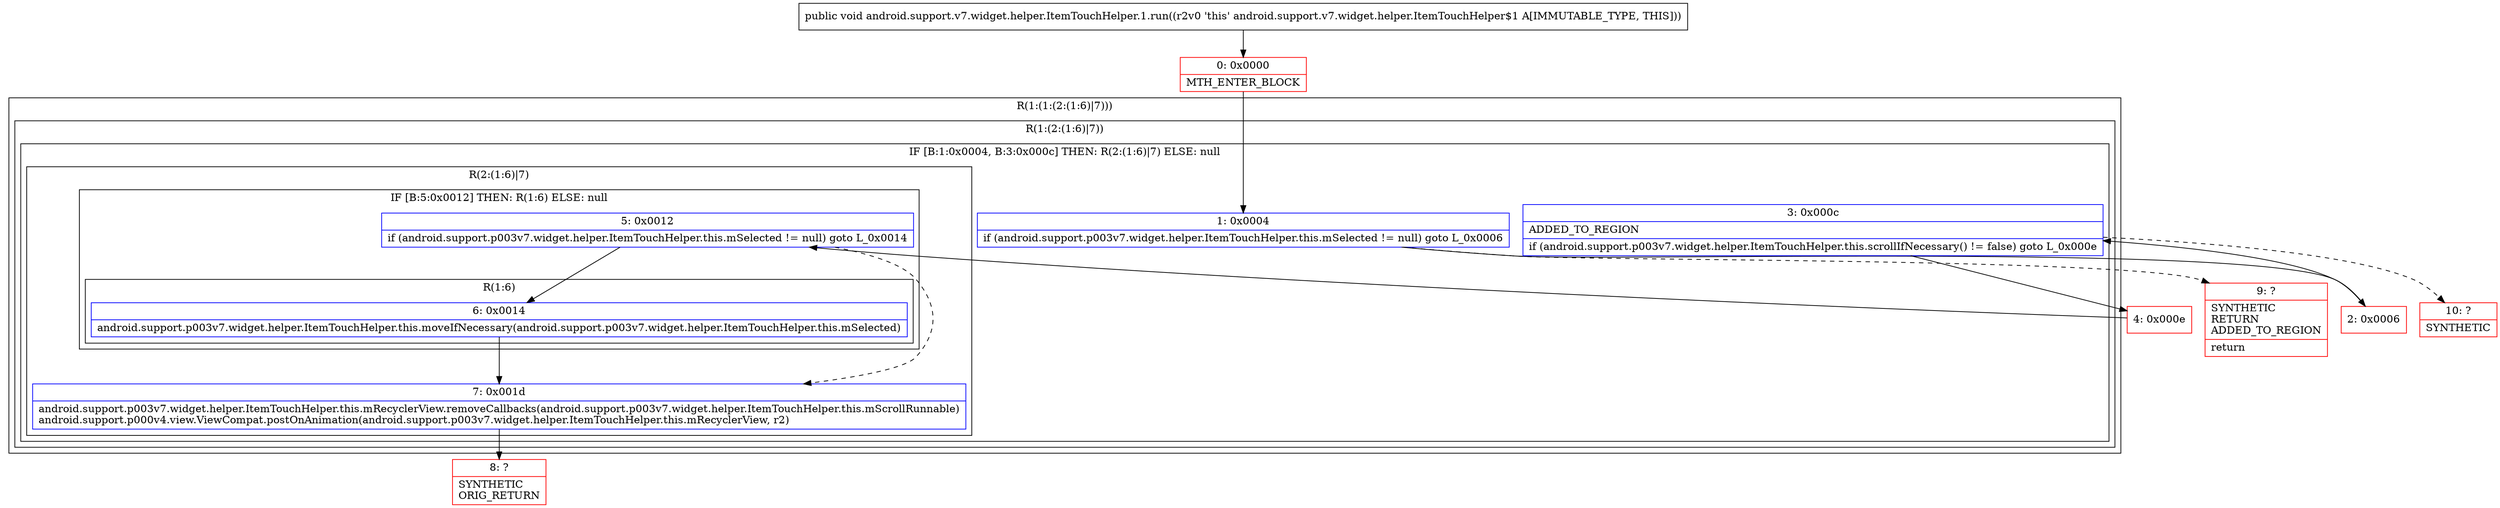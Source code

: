 digraph "CFG forandroid.support.v7.widget.helper.ItemTouchHelper.1.run()V" {
subgraph cluster_Region_1996761253 {
label = "R(1:(1:(2:(1:6)|7)))";
node [shape=record,color=blue];
subgraph cluster_Region_998104937 {
label = "R(1:(2:(1:6)|7))";
node [shape=record,color=blue];
subgraph cluster_IfRegion_1963183008 {
label = "IF [B:1:0x0004, B:3:0x000c] THEN: R(2:(1:6)|7) ELSE: null";
node [shape=record,color=blue];
Node_1 [shape=record,label="{1\:\ 0x0004|if (android.support.p003v7.widget.helper.ItemTouchHelper.this.mSelected != null) goto L_0x0006\l}"];
Node_3 [shape=record,label="{3\:\ 0x000c|ADDED_TO_REGION\l|if (android.support.p003v7.widget.helper.ItemTouchHelper.this.scrollIfNecessary() != false) goto L_0x000e\l}"];
subgraph cluster_Region_1276726657 {
label = "R(2:(1:6)|7)";
node [shape=record,color=blue];
subgraph cluster_IfRegion_445515175 {
label = "IF [B:5:0x0012] THEN: R(1:6) ELSE: null";
node [shape=record,color=blue];
Node_5 [shape=record,label="{5\:\ 0x0012|if (android.support.p003v7.widget.helper.ItemTouchHelper.this.mSelected != null) goto L_0x0014\l}"];
subgraph cluster_Region_1331496712 {
label = "R(1:6)";
node [shape=record,color=blue];
Node_6 [shape=record,label="{6\:\ 0x0014|android.support.p003v7.widget.helper.ItemTouchHelper.this.moveIfNecessary(android.support.p003v7.widget.helper.ItemTouchHelper.this.mSelected)\l}"];
}
}
Node_7 [shape=record,label="{7\:\ 0x001d|android.support.p003v7.widget.helper.ItemTouchHelper.this.mRecyclerView.removeCallbacks(android.support.p003v7.widget.helper.ItemTouchHelper.this.mScrollRunnable)\landroid.support.p000v4.view.ViewCompat.postOnAnimation(android.support.p003v7.widget.helper.ItemTouchHelper.this.mRecyclerView, r2)\l}"];
}
}
}
}
Node_0 [shape=record,color=red,label="{0\:\ 0x0000|MTH_ENTER_BLOCK\l}"];
Node_2 [shape=record,color=red,label="{2\:\ 0x0006}"];
Node_4 [shape=record,color=red,label="{4\:\ 0x000e}"];
Node_8 [shape=record,color=red,label="{8\:\ ?|SYNTHETIC\lORIG_RETURN\l}"];
Node_9 [shape=record,color=red,label="{9\:\ ?|SYNTHETIC\lRETURN\lADDED_TO_REGION\l|return\l}"];
Node_10 [shape=record,color=red,label="{10\:\ ?|SYNTHETIC\l}"];
MethodNode[shape=record,label="{public void android.support.v7.widget.helper.ItemTouchHelper.1.run((r2v0 'this' android.support.v7.widget.helper.ItemTouchHelper$1 A[IMMUTABLE_TYPE, THIS])) }"];
MethodNode -> Node_0;
Node_1 -> Node_2;
Node_1 -> Node_9[style=dashed];
Node_3 -> Node_4;
Node_3 -> Node_10[style=dashed];
Node_5 -> Node_6;
Node_5 -> Node_7[style=dashed];
Node_6 -> Node_7;
Node_7 -> Node_8;
Node_0 -> Node_1;
Node_2 -> Node_3;
Node_4 -> Node_5;
}

